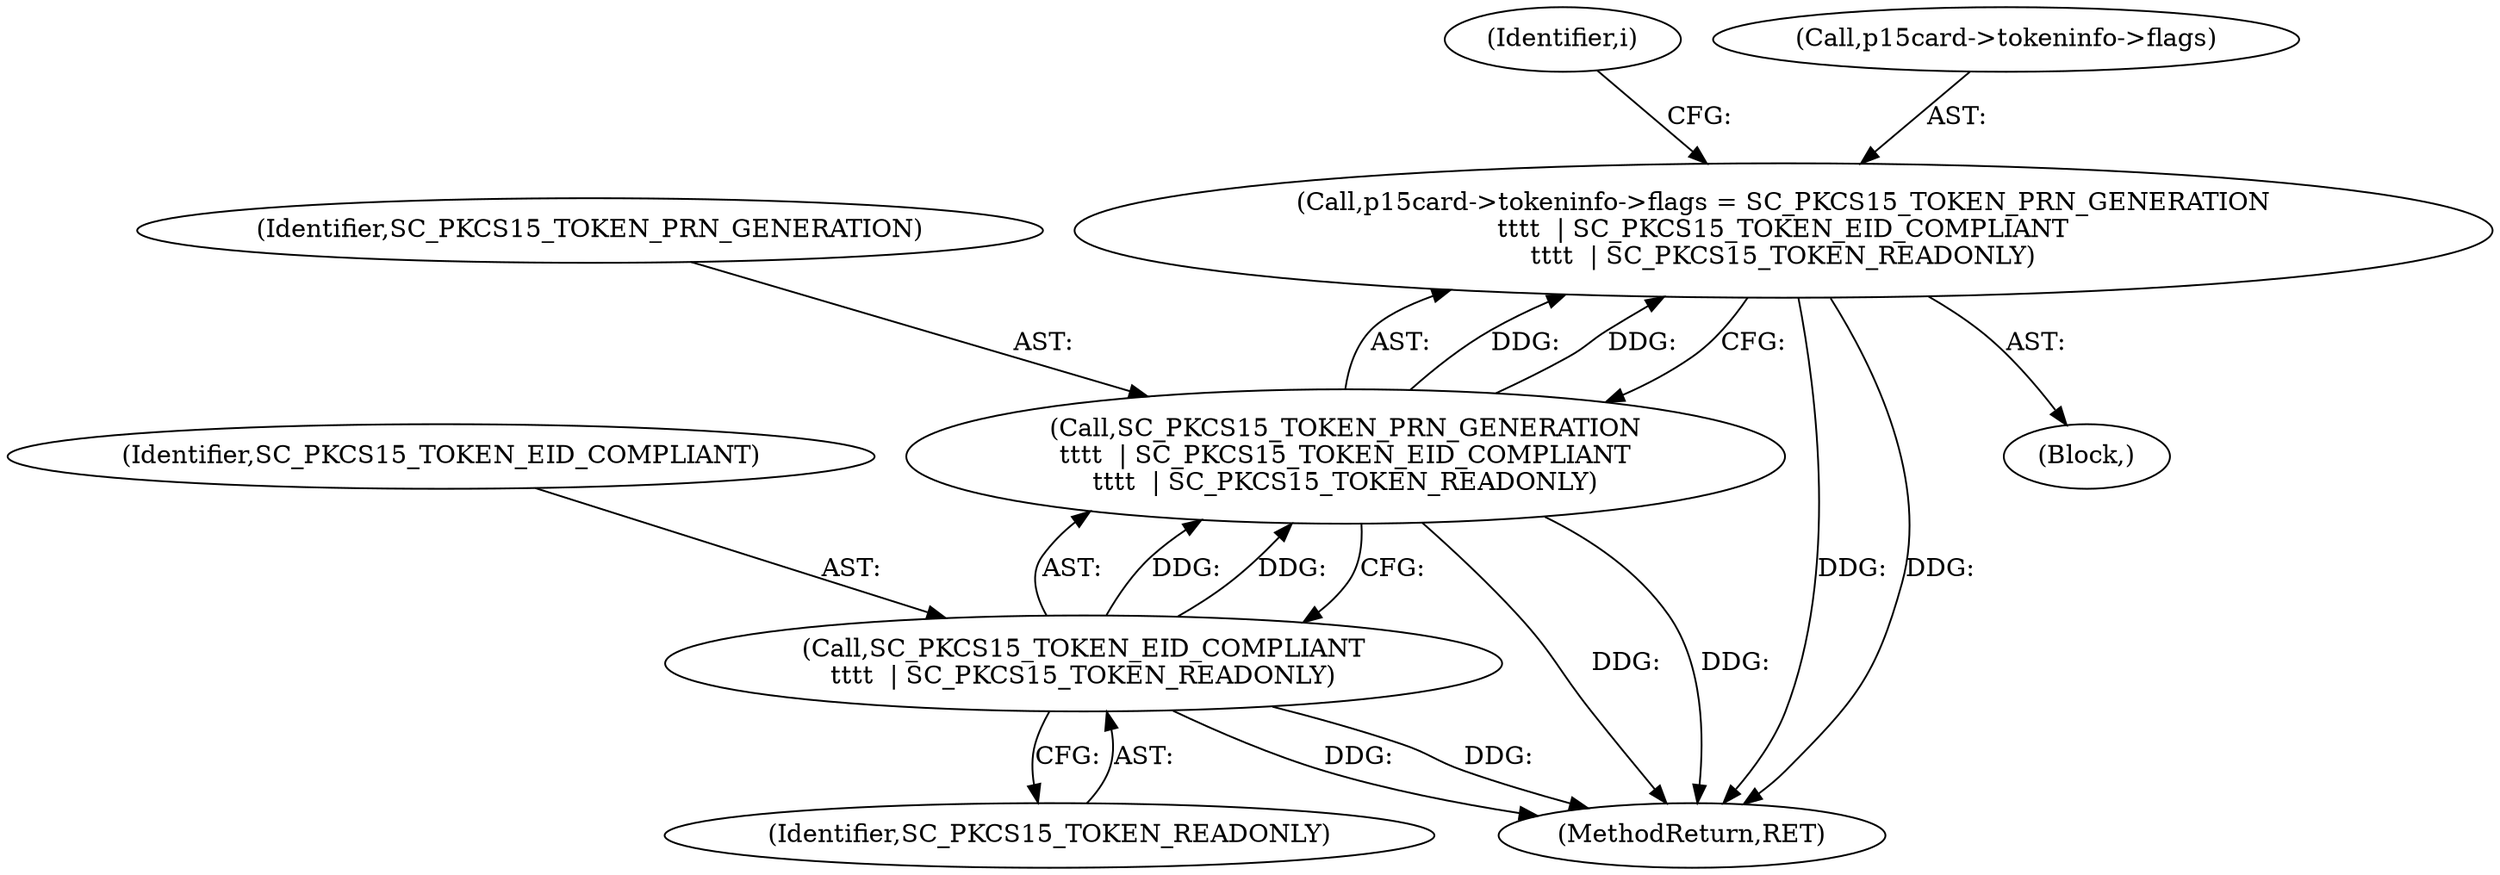 digraph "0_OpenSC_360e95d45ac4123255a4c796db96337f332160ad#diff-d643a0fa169471dbf2912f4866dc49c5_4@pointer" {
"1000202" [label="(Call,p15card->tokeninfo->flags = SC_PKCS15_TOKEN_PRN_GENERATION\n\t\t\t\t  | SC_PKCS15_TOKEN_EID_COMPLIANT\n\t\t\t\t  | SC_PKCS15_TOKEN_READONLY)"];
"1000208" [label="(Call,SC_PKCS15_TOKEN_PRN_GENERATION\n\t\t\t\t  | SC_PKCS15_TOKEN_EID_COMPLIANT\n\t\t\t\t  | SC_PKCS15_TOKEN_READONLY)"];
"1000210" [label="(Call,SC_PKCS15_TOKEN_EID_COMPLIANT\n\t\t\t\t  | SC_PKCS15_TOKEN_READONLY)"];
"1000208" [label="(Call,SC_PKCS15_TOKEN_PRN_GENERATION\n\t\t\t\t  | SC_PKCS15_TOKEN_EID_COMPLIANT\n\t\t\t\t  | SC_PKCS15_TOKEN_READONLY)"];
"1000202" [label="(Call,p15card->tokeninfo->flags = SC_PKCS15_TOKEN_PRN_GENERATION\n\t\t\t\t  | SC_PKCS15_TOKEN_EID_COMPLIANT\n\t\t\t\t  | SC_PKCS15_TOKEN_READONLY)"];
"1000215" [label="(Identifier,i)"];
"1000209" [label="(Identifier,SC_PKCS15_TOKEN_PRN_GENERATION)"];
"1000111" [label="(Block,)"];
"1000212" [label="(Identifier,SC_PKCS15_TOKEN_READONLY)"];
"1000210" [label="(Call,SC_PKCS15_TOKEN_EID_COMPLIANT\n\t\t\t\t  | SC_PKCS15_TOKEN_READONLY)"];
"1000834" [label="(MethodReturn,RET)"];
"1000211" [label="(Identifier,SC_PKCS15_TOKEN_EID_COMPLIANT)"];
"1000203" [label="(Call,p15card->tokeninfo->flags)"];
"1000202" -> "1000111"  [label="AST: "];
"1000202" -> "1000208"  [label="CFG: "];
"1000203" -> "1000202"  [label="AST: "];
"1000208" -> "1000202"  [label="AST: "];
"1000215" -> "1000202"  [label="CFG: "];
"1000202" -> "1000834"  [label="DDG: "];
"1000202" -> "1000834"  [label="DDG: "];
"1000208" -> "1000202"  [label="DDG: "];
"1000208" -> "1000202"  [label="DDG: "];
"1000208" -> "1000210"  [label="CFG: "];
"1000209" -> "1000208"  [label="AST: "];
"1000210" -> "1000208"  [label="AST: "];
"1000208" -> "1000834"  [label="DDG: "];
"1000208" -> "1000834"  [label="DDG: "];
"1000210" -> "1000208"  [label="DDG: "];
"1000210" -> "1000208"  [label="DDG: "];
"1000210" -> "1000212"  [label="CFG: "];
"1000211" -> "1000210"  [label="AST: "];
"1000212" -> "1000210"  [label="AST: "];
"1000210" -> "1000834"  [label="DDG: "];
"1000210" -> "1000834"  [label="DDG: "];
}
